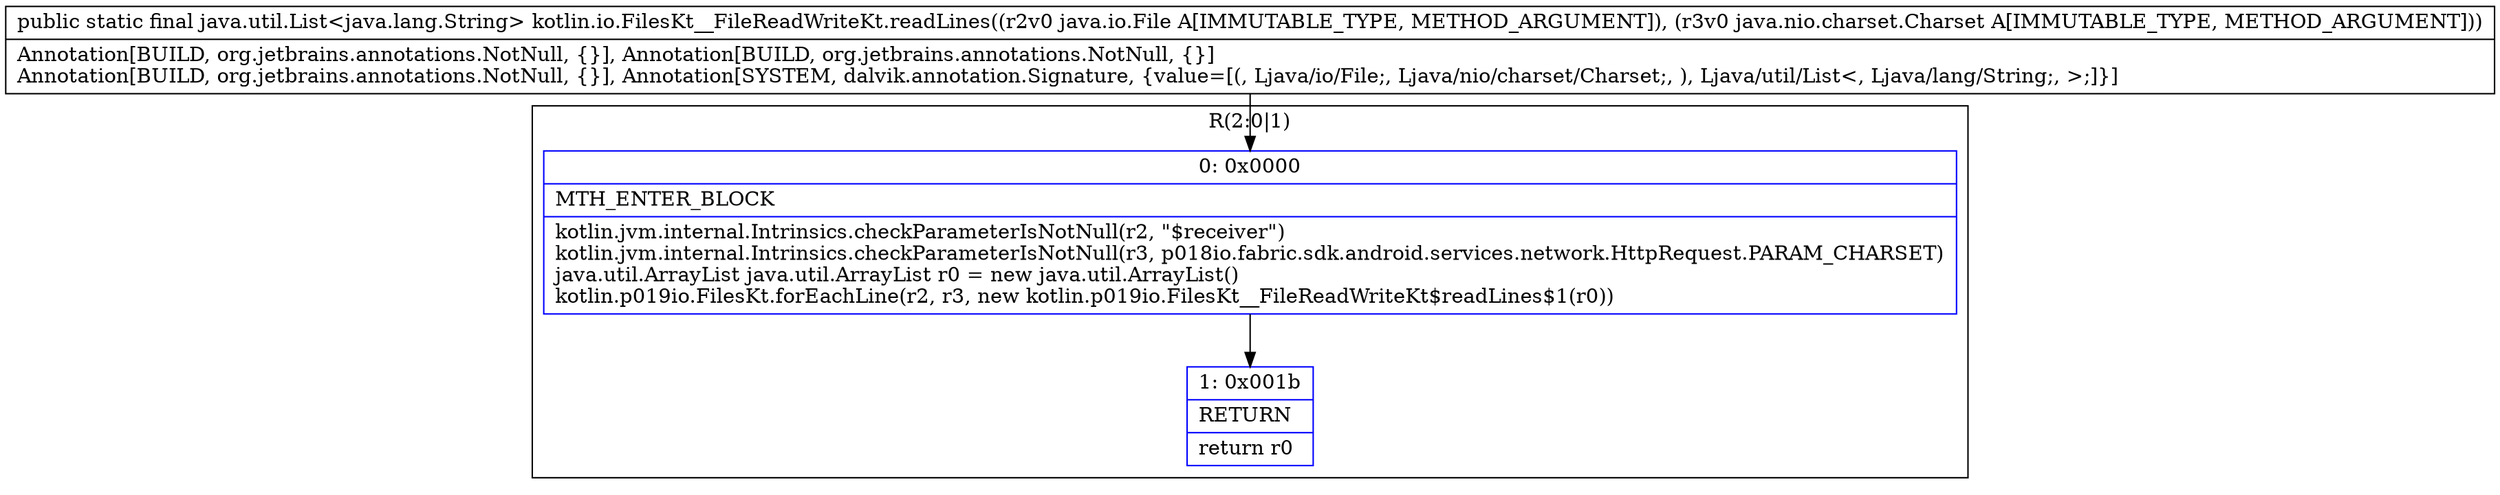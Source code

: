 digraph "CFG forkotlin.io.FilesKt__FileReadWriteKt.readLines(Ljava\/io\/File;Ljava\/nio\/charset\/Charset;)Ljava\/util\/List;" {
subgraph cluster_Region_1545908189 {
label = "R(2:0|1)";
node [shape=record,color=blue];
Node_0 [shape=record,label="{0\:\ 0x0000|MTH_ENTER_BLOCK\l|kotlin.jvm.internal.Intrinsics.checkParameterIsNotNull(r2, \"$receiver\")\lkotlin.jvm.internal.Intrinsics.checkParameterIsNotNull(r3, p018io.fabric.sdk.android.services.network.HttpRequest.PARAM_CHARSET)\ljava.util.ArrayList java.util.ArrayList r0 = new java.util.ArrayList()\lkotlin.p019io.FilesKt.forEachLine(r2, r3, new kotlin.p019io.FilesKt__FileReadWriteKt$readLines$1(r0))\l}"];
Node_1 [shape=record,label="{1\:\ 0x001b|RETURN\l|return r0\l}"];
}
MethodNode[shape=record,label="{public static final java.util.List\<java.lang.String\> kotlin.io.FilesKt__FileReadWriteKt.readLines((r2v0 java.io.File A[IMMUTABLE_TYPE, METHOD_ARGUMENT]), (r3v0 java.nio.charset.Charset A[IMMUTABLE_TYPE, METHOD_ARGUMENT]))  | Annotation[BUILD, org.jetbrains.annotations.NotNull, \{\}], Annotation[BUILD, org.jetbrains.annotations.NotNull, \{\}]\lAnnotation[BUILD, org.jetbrains.annotations.NotNull, \{\}], Annotation[SYSTEM, dalvik.annotation.Signature, \{value=[(, Ljava\/io\/File;, Ljava\/nio\/charset\/Charset;, ), Ljava\/util\/List\<, Ljava\/lang\/String;, \>;]\}]\l}"];
MethodNode -> Node_0;
Node_0 -> Node_1;
}

